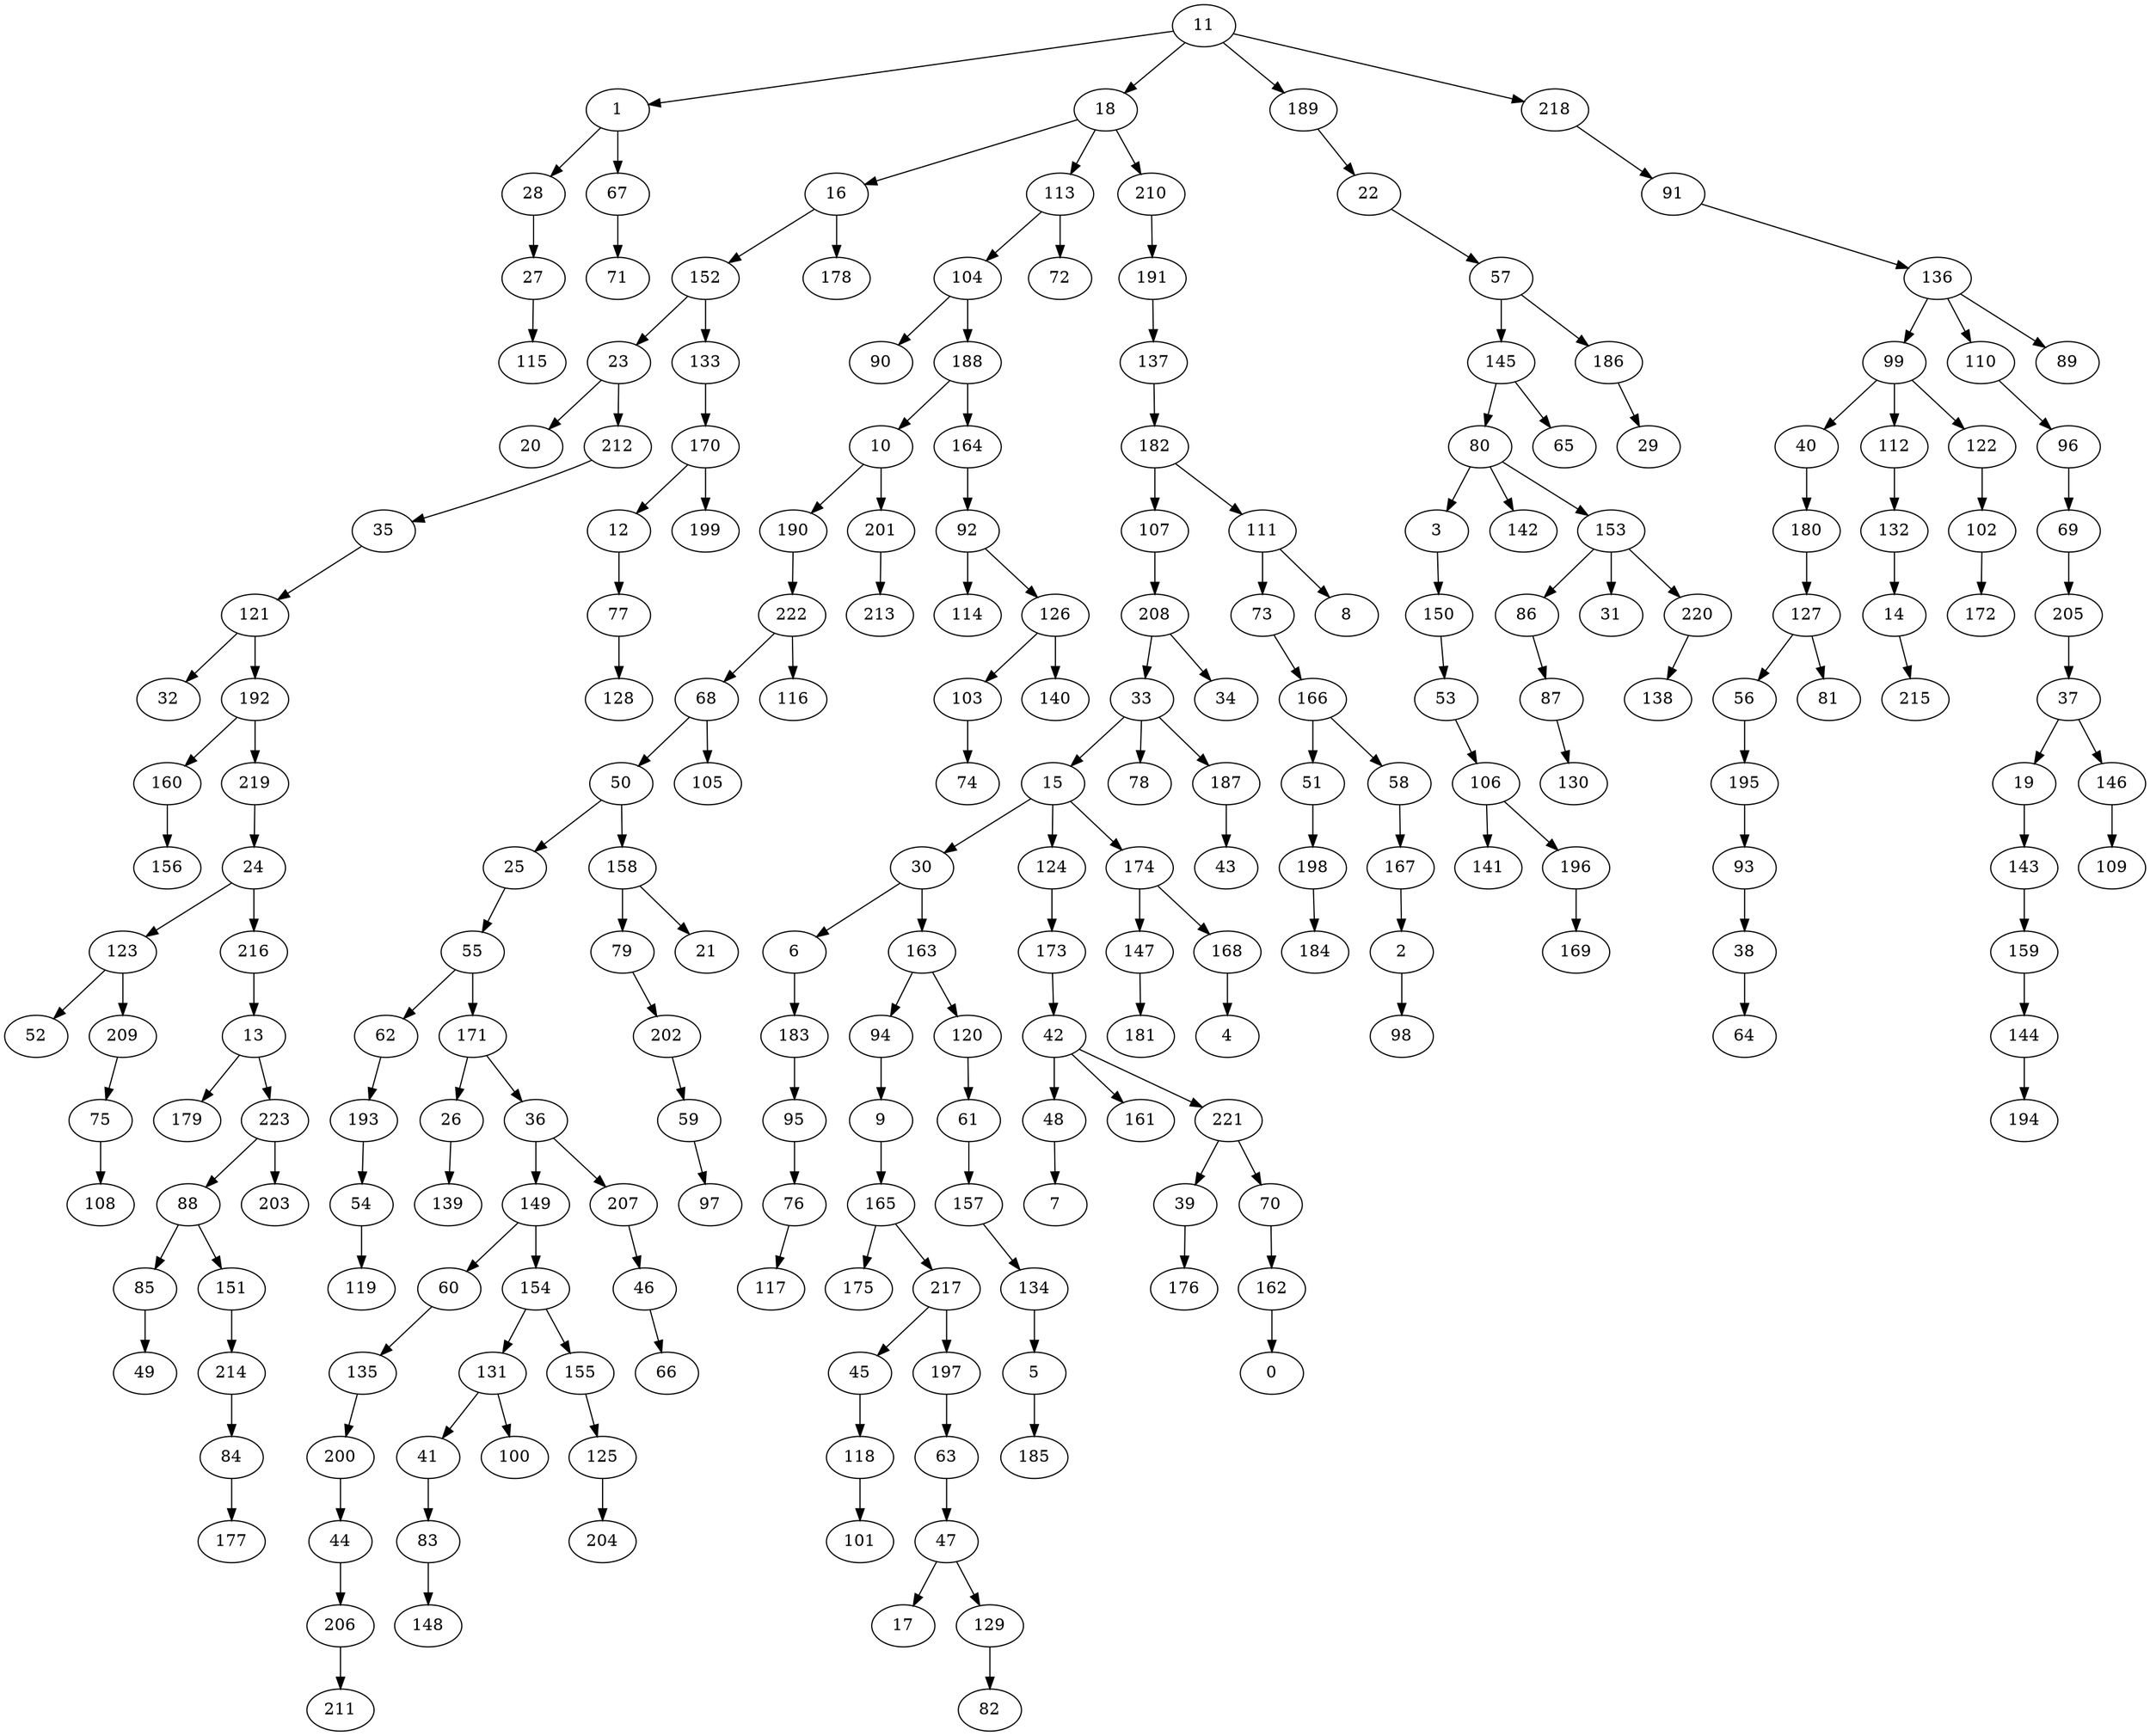 strict digraph "" {
	1 -> 28;
	1 -> 67;
	2 -> 98;
	3 -> 150;
	5 -> 185;
	6 -> 183;
	9 -> 165;
	10 -> 190;
	10 -> 201;
	11 -> 1;
	11 -> 18;
	11 -> 189;
	11 -> 218;
	12 -> 77;
	13 -> 179;
	13 -> 223;
	14 -> 215;
	15 -> 30;
	15 -> 124;
	15 -> 174;
	16 -> 152;
	16 -> 178;
	18 -> 16;
	18 -> 113;
	18 -> 210;
	19 -> 143;
	22 -> 57;
	23 -> 20;
	23 -> 212;
	24 -> 123;
	24 -> 216;
	25 -> 55;
	26 -> 139;
	27 -> 115;
	28 -> 27;
	30 -> 6;
	30 -> 163;
	33 -> 15;
	33 -> 78;
	33 -> 187;
	35 -> 121;
	36 -> 149;
	36 -> 207;
	37 -> 19;
	37 -> 146;
	38 -> 64;
	39 -> 176;
	40 -> 180;
	41 -> 83;
	42 -> 48;
	42 -> 161;
	42 -> 221;
	44 -> 206;
	45 -> 118;
	46 -> 66;
	47 -> 17;
	47 -> 129;
	48 -> 7;
	50 -> 25;
	50 -> 158;
	51 -> 198;
	53 -> 106;
	54 -> 119;
	55 -> 62;
	55 -> 171;
	56 -> 195;
	57 -> 145;
	57 -> 186;
	58 -> 167;
	59 -> 97;
	60 -> 135;
	61 -> 157;
	62 -> 193;
	63 -> 47;
	67 -> 71;
	68 -> 50;
	68 -> 105;
	69 -> 205;
	70 -> 162;
	73 -> 166;
	75 -> 108;
	76 -> 117;
	77 -> 128;
	79 -> 202;
	80 -> 3;
	80 -> 142;
	80 -> 153;
	83 -> 148;
	84 -> 177;
	85 -> 49;
	86 -> 87;
	87 -> 130;
	88 -> 85;
	88 -> 151;
	91 -> 136;
	92 -> 114;
	92 -> 126;
	93 -> 38;
	94 -> 9;
	95 -> 76;
	96 -> 69;
	99 -> 40;
	99 -> 112;
	99 -> 122;
	102 -> 172;
	103 -> 74;
	104 -> 90;
	104 -> 188;
	106 -> 141;
	106 -> 196;
	107 -> 208;
	110 -> 96;
	111 -> 8;
	111 -> 73;
	112 -> 132;
	113 -> 72;
	113 -> 104;
	118 -> 101;
	120 -> 61;
	121 -> 32;
	121 -> 192;
	122 -> 102;
	123 -> 52;
	123 -> 209;
	124 -> 173;
	125 -> 204;
	126 -> 103;
	126 -> 140;
	127 -> 56;
	127 -> 81;
	129 -> 82;
	131 -> 41;
	131 -> 100;
	132 -> 14;
	133 -> 170;
	134 -> 5;
	135 -> 200;
	136 -> 89;
	136 -> 99;
	136 -> 110;
	137 -> 182;
	143 -> 159;
	144 -> 194;
	145 -> 65;
	145 -> 80;
	146 -> 109;
	147 -> 181;
	149 -> 60;
	149 -> 154;
	150 -> 53;
	151 -> 214;
	152 -> 23;
	152 -> 133;
	153 -> 31;
	153 -> 86;
	153 -> 220;
	154 -> 131;
	154 -> 155;
	155 -> 125;
	157 -> 134;
	158 -> 21;
	158 -> 79;
	159 -> 144;
	160 -> 156;
	162 -> 0;
	163 -> 94;
	163 -> 120;
	164 -> 92;
	165 -> 175;
	165 -> 217;
	166 -> 51;
	166 -> 58;
	167 -> 2;
	168 -> 4;
	170 -> 12;
	170 -> 199;
	171 -> 26;
	171 -> 36;
	173 -> 42;
	174 -> 147;
	174 -> 168;
	180 -> 127;
	182 -> 107;
	182 -> 111;
	183 -> 95;
	186 -> 29;
	187 -> 43;
	188 -> 10;
	188 -> 164;
	189 -> 22;
	190 -> 222;
	191 -> 137;
	192 -> 160;
	192 -> 219;
	193 -> 54;
	195 -> 93;
	196 -> 169;
	197 -> 63;
	198 -> 184;
	200 -> 44;
	201 -> 213;
	202 -> 59;
	205 -> 37;
	206 -> 211;
	207 -> 46;
	208 -> 33;
	208 -> 34;
	209 -> 75;
	210 -> 191;
	212 -> 35;
	214 -> 84;
	216 -> 13;
	217 -> 45;
	217 -> 197;
	218 -> 91;
	219 -> 24;
	220 -> 138;
	221 -> 39;
	221 -> 70;
	222 -> 68;
	222 -> 116;
	223 -> 88;
	223 -> 203;
}
